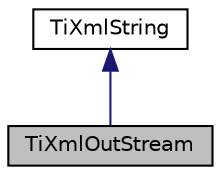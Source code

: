 digraph "TiXmlOutStream"
{
  edge [fontname="Helvetica",fontsize="10",labelfontname="Helvetica",labelfontsize="10"];
  node [fontname="Helvetica",fontsize="10",shape=record];
  Node1 [label="TiXmlOutStream",height=0.2,width=0.4,color="black", fillcolor="grey75", style="filled" fontcolor="black"];
  Node2 -> Node1 [dir="back",color="midnightblue",fontsize="10",style="solid",fontname="Helvetica"];
  Node2 [label="TiXmlString",height=0.2,width=0.4,color="black", fillcolor="white", style="filled",URL="$dd/d51/class_ti_xml_string.html",tooltip="Part of the tinyxml library. "];
}
